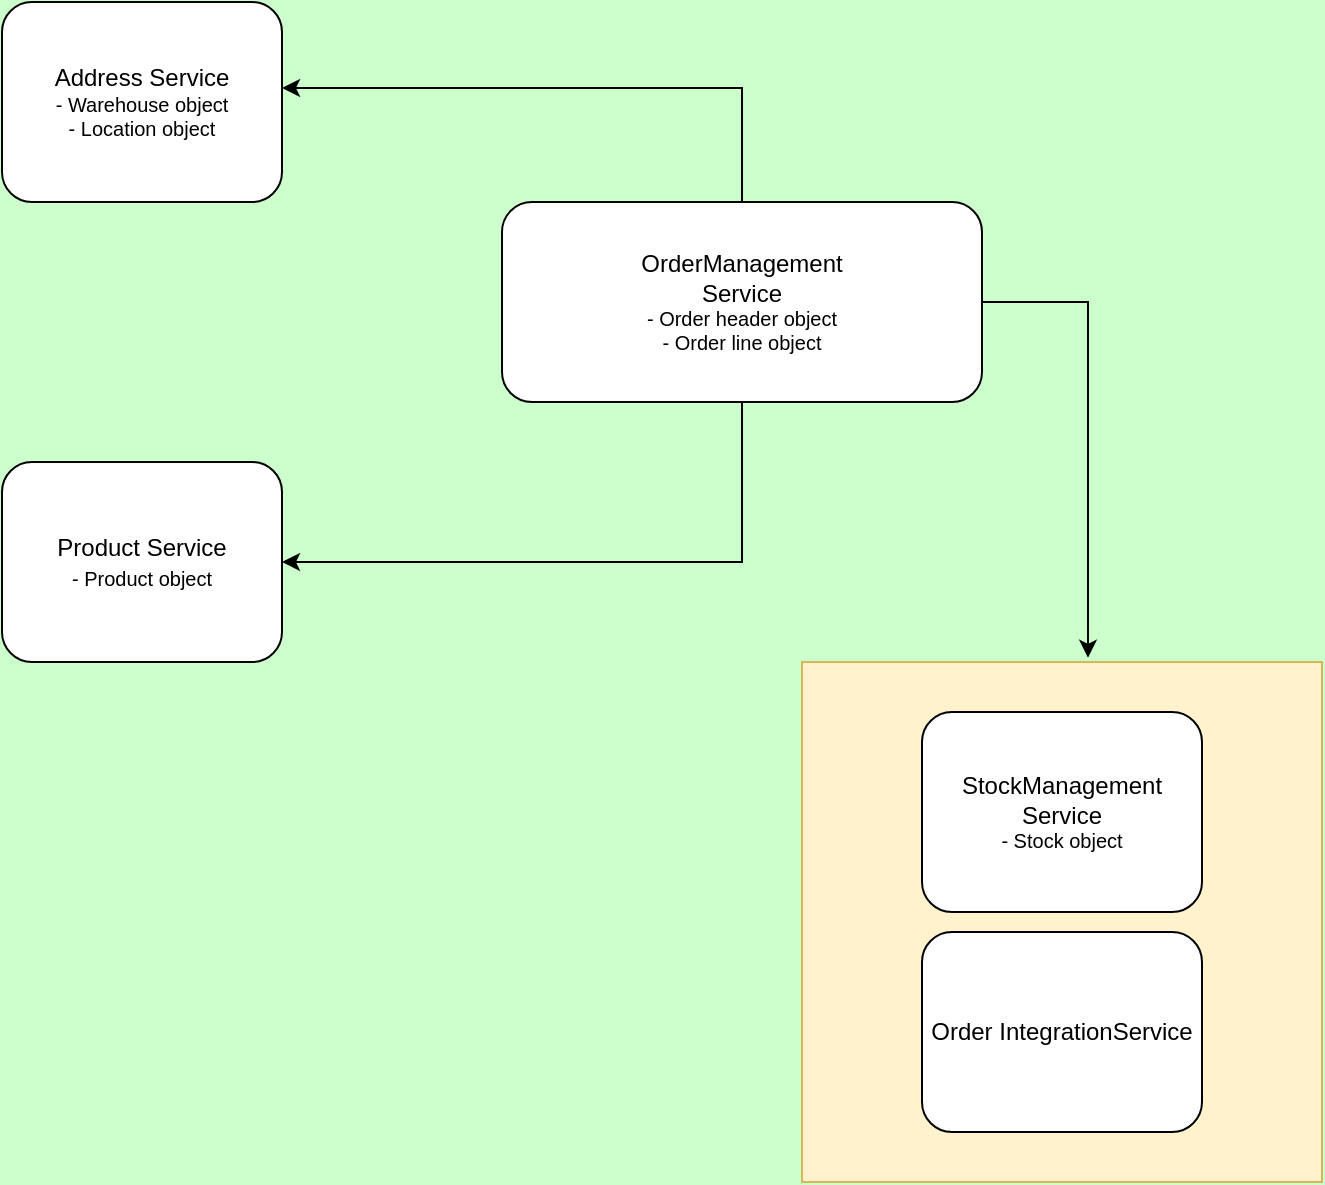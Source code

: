 <mxfile version="15.9.6"><diagram id="lOztlaCWoJOaXeEQSz-A" name="Page-1"><mxGraphModel dx="1422" dy="752" grid="1" gridSize="10" guides="1" tooltips="1" connect="1" arrows="1" fold="1" page="1" pageScale="1" pageWidth="827" pageHeight="1169" background="#CCFFCC" math="0" shadow="0"><root><mxCell id="0"/><mxCell id="1" parent="0"/><mxCell id="v8Yont7EIT7h3eotQZVH-1" value="&lt;div&gt;Address Service&lt;/div&gt;&lt;div style=&quot;font-size: 10px&quot;&gt;- &lt;font style=&quot;font-size: 10px&quot;&gt;Warehouse object&lt;/font&gt;&lt;/div&gt;&lt;div style=&quot;font-size: 10px&quot;&gt;- Location object&lt;br&gt;&lt;/div&gt;" style="rounded=1;whiteSpace=wrap;html=1;" vertex="1" parent="1"><mxGeometry x="40" y="10" width="140" height="100" as="geometry"/></mxCell><mxCell id="v8Yont7EIT7h3eotQZVH-9" style="edgeStyle=orthogonalEdgeStyle;rounded=0;orthogonalLoop=1;jettySize=auto;html=1;exitX=0.5;exitY=0;exitDx=0;exitDy=0;entryX=1;entryY=0.43;entryDx=0;entryDy=0;entryPerimeter=0;" edge="1" parent="1" source="v8Yont7EIT7h3eotQZVH-3" target="v8Yont7EIT7h3eotQZVH-1"><mxGeometry relative="1" as="geometry"/></mxCell><mxCell id="v8Yont7EIT7h3eotQZVH-20" style="edgeStyle=orthogonalEdgeStyle;rounded=0;orthogonalLoop=1;jettySize=auto;html=1;exitX=1;exitY=0.5;exitDx=0;exitDy=0;entryX=0.55;entryY=-0.008;entryDx=0;entryDy=0;entryPerimeter=0;fontSize=10;" edge="1" parent="1" source="v8Yont7EIT7h3eotQZVH-3" target="v8Yont7EIT7h3eotQZVH-17"><mxGeometry relative="1" as="geometry"/></mxCell><mxCell id="v8Yont7EIT7h3eotQZVH-3" value="&lt;div&gt;OrderManagement&lt;/div&gt;&lt;div&gt;Service&lt;/div&gt;&lt;div style=&quot;font-size: 10px&quot;&gt;- Order header object&lt;/div&gt;&lt;div style=&quot;font-size: 10px&quot;&gt;- Order line object&lt;br&gt;&lt;/div&gt;" style="rounded=1;whiteSpace=wrap;html=1;" vertex="1" parent="1"><mxGeometry x="290" y="110" width="240" height="100" as="geometry"/></mxCell><mxCell id="v8Yont7EIT7h3eotQZVH-5" value="&lt;div&gt;Product Service&lt;/div&gt;&lt;font style=&quot;font-size: 10px&quot;&gt;- Product object&lt;/font&gt;" style="rounded=1;whiteSpace=wrap;html=1;" vertex="1" parent="1"><mxGeometry x="40" y="240" width="140" height="100" as="geometry"/></mxCell><mxCell id="v8Yont7EIT7h3eotQZVH-17" value="" style="whiteSpace=wrap;html=1;aspect=fixed;fontSize=10;fillColor=#fff2cc;strokeColor=#d6b656;" vertex="1" parent="1"><mxGeometry x="440" y="340" width="260" height="260" as="geometry"/></mxCell><mxCell id="v8Yont7EIT7h3eotQZVH-7" value="" style="endArrow=classic;html=1;rounded=0;entryX=1;entryY=0.5;entryDx=0;entryDy=0;exitX=0.5;exitY=1;exitDx=0;exitDy=0;" edge="1" parent="1" source="v8Yont7EIT7h3eotQZVH-3" target="v8Yont7EIT7h3eotQZVH-5"><mxGeometry width="50" height="50" relative="1" as="geometry"><mxPoint x="370" y="300" as="sourcePoint"/><mxPoint x="420" y="250" as="targetPoint"/><Array as="points"><mxPoint x="410" y="290"/></Array></mxGeometry></mxCell><mxCell id="v8Yont7EIT7h3eotQZVH-16" value="&lt;div&gt;Order IntegrationService&lt;/div&gt;" style="rounded=1;whiteSpace=wrap;html=1;" vertex="1" parent="1"><mxGeometry x="500" y="475" width="140" height="100" as="geometry"/></mxCell><mxCell id="v8Yont7EIT7h3eotQZVH-18" value="&lt;div&gt;&lt;div&gt;StockManagement Service&lt;/div&gt;&lt;div style=&quot;font-size: 10px&quot;&gt;- Stock object&lt;br&gt;&lt;/div&gt;&lt;/div&gt;" style="rounded=1;whiteSpace=wrap;html=1;" vertex="1" parent="1"><mxGeometry x="500" y="365" width="140" height="100" as="geometry"/></mxCell></root></mxGraphModel></diagram></mxfile>